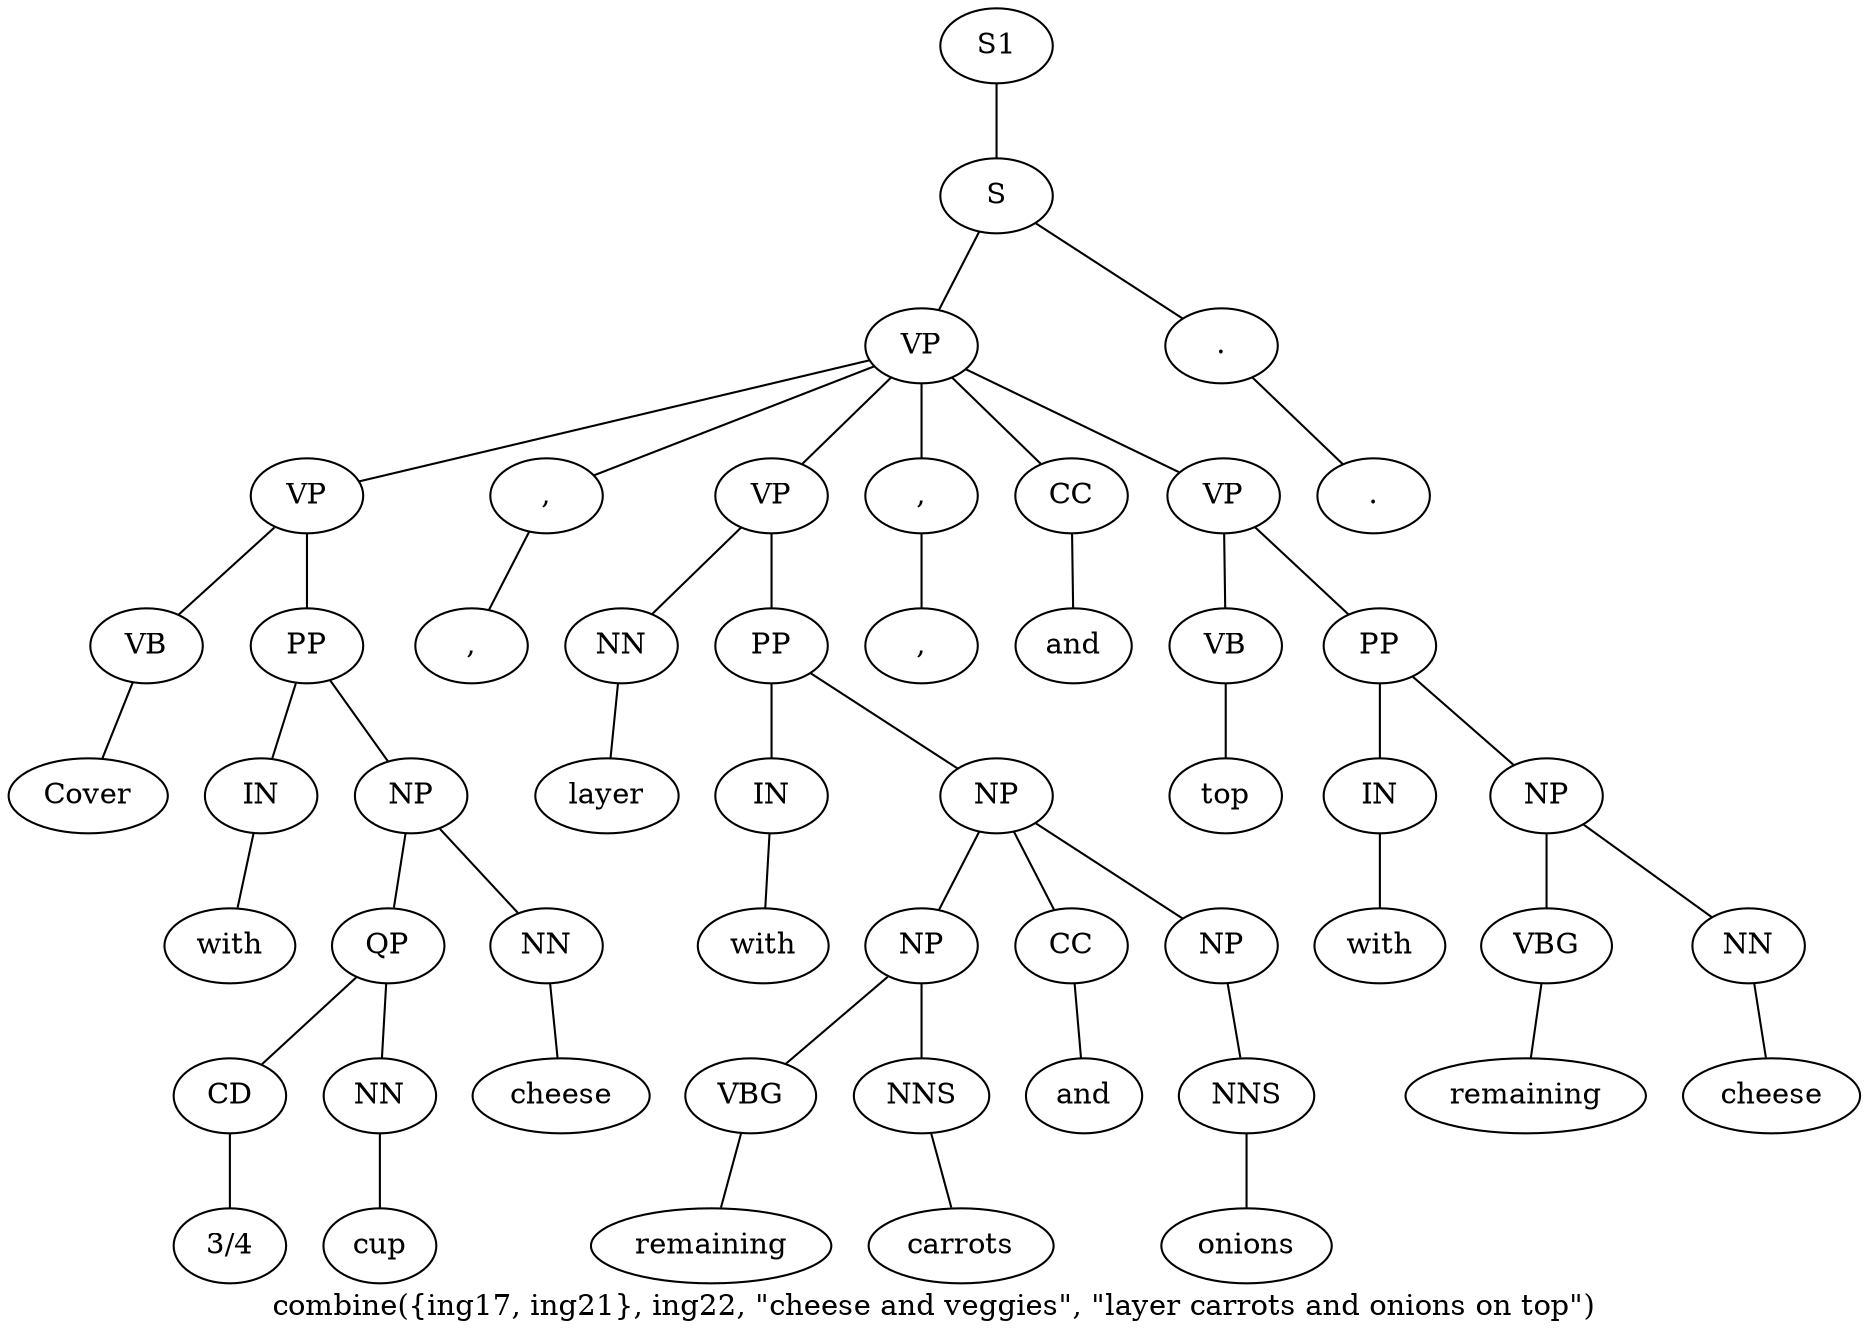 graph SyntaxGraph {
	label = "combine({ing17, ing21}, ing22, \"cheese and veggies\", \"layer carrots and onions on top\")";
	Node0 [label="S1"];
	Node1 [label="S"];
	Node2 [label="VP"];
	Node3 [label="VP"];
	Node4 [label="VB"];
	Node5 [label="Cover"];
	Node6 [label="PP"];
	Node7 [label="IN"];
	Node8 [label="with"];
	Node9 [label="NP"];
	Node10 [label="QP"];
	Node11 [label="CD"];
	Node12 [label="3/4"];
	Node13 [label="NN"];
	Node14 [label="cup"];
	Node15 [label="NN"];
	Node16 [label="cheese"];
	Node17 [label=","];
	Node18 [label=","];
	Node19 [label="VP"];
	Node20 [label="NN"];
	Node21 [label="layer"];
	Node22 [label="PP"];
	Node23 [label="IN"];
	Node24 [label="with"];
	Node25 [label="NP"];
	Node26 [label="NP"];
	Node27 [label="VBG"];
	Node28 [label="remaining"];
	Node29 [label="NNS"];
	Node30 [label="carrots"];
	Node31 [label="CC"];
	Node32 [label="and"];
	Node33 [label="NP"];
	Node34 [label="NNS"];
	Node35 [label="onions"];
	Node36 [label=","];
	Node37 [label=","];
	Node38 [label="CC"];
	Node39 [label="and"];
	Node40 [label="VP"];
	Node41 [label="VB"];
	Node42 [label="top"];
	Node43 [label="PP"];
	Node44 [label="IN"];
	Node45 [label="with"];
	Node46 [label="NP"];
	Node47 [label="VBG"];
	Node48 [label="remaining"];
	Node49 [label="NN"];
	Node50 [label="cheese"];
	Node51 [label="."];
	Node52 [label="."];

	Node0 -- Node1;
	Node1 -- Node2;
	Node1 -- Node51;
	Node2 -- Node3;
	Node2 -- Node17;
	Node2 -- Node19;
	Node2 -- Node36;
	Node2 -- Node38;
	Node2 -- Node40;
	Node3 -- Node4;
	Node3 -- Node6;
	Node4 -- Node5;
	Node6 -- Node7;
	Node6 -- Node9;
	Node7 -- Node8;
	Node9 -- Node10;
	Node9 -- Node15;
	Node10 -- Node11;
	Node10 -- Node13;
	Node11 -- Node12;
	Node13 -- Node14;
	Node15 -- Node16;
	Node17 -- Node18;
	Node19 -- Node20;
	Node19 -- Node22;
	Node20 -- Node21;
	Node22 -- Node23;
	Node22 -- Node25;
	Node23 -- Node24;
	Node25 -- Node26;
	Node25 -- Node31;
	Node25 -- Node33;
	Node26 -- Node27;
	Node26 -- Node29;
	Node27 -- Node28;
	Node29 -- Node30;
	Node31 -- Node32;
	Node33 -- Node34;
	Node34 -- Node35;
	Node36 -- Node37;
	Node38 -- Node39;
	Node40 -- Node41;
	Node40 -- Node43;
	Node41 -- Node42;
	Node43 -- Node44;
	Node43 -- Node46;
	Node44 -- Node45;
	Node46 -- Node47;
	Node46 -- Node49;
	Node47 -- Node48;
	Node49 -- Node50;
	Node51 -- Node52;
}